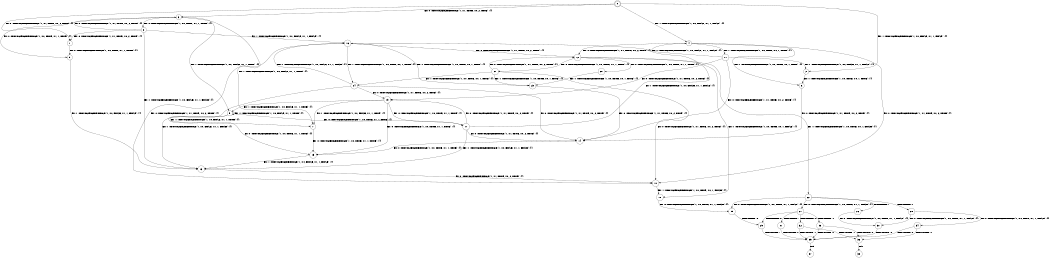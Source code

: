digraph BCG {
size = "7, 10.5";
center = TRUE;
node [shape = circle];
0 [peripheries = 2];
0 -> 1 [label = "EX !0 !ATOMIC_EXCH_BRANCH (1, +1, TRUE, +0, 2, TRUE) !{}"];
0 -> 2 [label = "EX !1 !ATOMIC_EXCH_BRANCH (1, +0, FALSE, +1, 1, FALSE) !{}"];
0 -> 3 [label = "EX !0 !ATOMIC_EXCH_BRANCH (1, +1, TRUE, +0, 2, TRUE) !{}"];
0 -> 4 [label = "EX !1 !ATOMIC_EXCH_BRANCH (1, +0, FALSE, +1, 1, FALSE) !{}"];
1 -> 5 [label = "EX !0 !ATOMIC_EXCH_BRANCH (1, +0, TRUE, +1, 1, TRUE) !{}"];
2 -> 6 [label = "EX !1 !ATOMIC_EXCH_BRANCH (1, +0, TRUE, +0, 1, TRUE) !{}"];
3 -> 5 [label = "EX !0 !ATOMIC_EXCH_BRANCH (1, +0, TRUE, +1, 1, TRUE) !{}"];
3 -> 7 [label = "EX !1 !ATOMIC_EXCH_BRANCH (1, +0, FALSE, +1, 1, TRUE) !{}"];
3 -> 8 [label = "EX !0 !ATOMIC_EXCH_BRANCH (1, +0, TRUE, +1, 1, TRUE) !{}"];
3 -> 9 [label = "EX !1 !ATOMIC_EXCH_BRANCH (1, +0, FALSE, +1, 1, TRUE) !{}"];
4 -> 6 [label = "EX !1 !ATOMIC_EXCH_BRANCH (1, +0, TRUE, +0, 1, TRUE) !{}"];
4 -> 10 [label = "EX !0 !ATOMIC_EXCH_BRANCH (1, +1, TRUE, +0, 2, TRUE) !{}"];
4 -> 11 [label = "EX !1 !ATOMIC_EXCH_BRANCH (1, +0, TRUE, +0, 1, TRUE) !{}"];
4 -> 12 [label = "EX !0 !ATOMIC_EXCH_BRANCH (1, +1, TRUE, +0, 2, TRUE) !{}"];
5 -> 13 [label = "EX !1 !ATOMIC_EXCH_BRANCH (1, +0, FALSE, +1, 1, FALSE) !{}"];
6 -> 14 [label = "EX !0 !ATOMIC_EXCH_BRANCH (1, +1, TRUE, +0, 2, TRUE) !{}"];
7 -> 15 [label = "EX !0 !ATOMIC_EXCH_BRANCH (1, +0, TRUE, +1, 1, TRUE) !{}"];
8 -> 1 [label = "EX !0 !ATOMIC_EXCH_BRANCH (1, +1, TRUE, +0, 2, TRUE) !{}"];
8 -> 13 [label = "EX !1 !ATOMIC_EXCH_BRANCH (1, +0, FALSE, +1, 1, FALSE) !{}"];
8 -> 3 [label = "EX !0 !ATOMIC_EXCH_BRANCH (1, +1, TRUE, +0, 2, TRUE) !{}"];
8 -> 16 [label = "EX !1 !ATOMIC_EXCH_BRANCH (1, +0, FALSE, +1, 1, FALSE) !{}"];
9 -> 15 [label = "EX !0 !ATOMIC_EXCH_BRANCH (1, +0, TRUE, +1, 1, TRUE) !{}"];
9 -> 7 [label = "EX !1 !ATOMIC_EXCH_BRANCH (1, +0, FALSE, +1, 1, TRUE) !{}"];
9 -> 17 [label = "EX !0 !ATOMIC_EXCH_BRANCH (1, +0, TRUE, +1, 1, TRUE) !{}"];
9 -> 9 [label = "EX !1 !ATOMIC_EXCH_BRANCH (1, +0, FALSE, +1, 1, TRUE) !{}"];
10 -> 18 [label = "EX !1 !ATOMIC_EXCH_BRANCH (1, +0, TRUE, +0, 1, FALSE) !{}"];
11 -> 2 [label = "EX !1 !ATOMIC_EXCH_BRANCH (1, +0, FALSE, +1, 1, FALSE) !{}"];
11 -> 14 [label = "EX !0 !ATOMIC_EXCH_BRANCH (1, +1, TRUE, +0, 2, TRUE) !{}"];
11 -> 4 [label = "EX !1 !ATOMIC_EXCH_BRANCH (1, +0, FALSE, +1, 1, FALSE) !{}"];
11 -> 19 [label = "EX !0 !ATOMIC_EXCH_BRANCH (1, +1, TRUE, +0, 2, TRUE) !{}"];
12 -> 20 [label = "EX !0 !ATOMIC_EXCH_BRANCH (1, +0, TRUE, +1, 1, TRUE) !{}"];
12 -> 18 [label = "EX !1 !ATOMIC_EXCH_BRANCH (1, +0, TRUE, +0, 1, FALSE) !{}"];
12 -> 21 [label = "EX !0 !ATOMIC_EXCH_BRANCH (1, +0, TRUE, +1, 1, TRUE) !{}"];
12 -> 22 [label = "EX !1 !ATOMIC_EXCH_BRANCH (1, +0, TRUE, +0, 1, FALSE) !{}"];
13 -> 10 [label = "EX !0 !ATOMIC_EXCH_BRANCH (1, +1, TRUE, +0, 2, TRUE) !{}"];
14 -> 15 [label = "EX !0 !ATOMIC_EXCH_BRANCH (1, +0, TRUE, +1, 1, TRUE) !{}"];
15 -> 13 [label = "EX !1 !ATOMIC_EXCH_BRANCH (1, +0, FALSE, +1, 1, FALSE) !{}"];
16 -> 10 [label = "EX !0 !ATOMIC_EXCH_BRANCH (1, +1, TRUE, +0, 2, TRUE) !{}"];
16 -> 23 [label = "EX !1 !ATOMIC_EXCH_BRANCH (1, +0, TRUE, +0, 1, TRUE) !{}"];
16 -> 12 [label = "EX !0 !ATOMIC_EXCH_BRANCH (1, +1, TRUE, +0, 2, TRUE) !{}"];
16 -> 24 [label = "EX !1 !ATOMIC_EXCH_BRANCH (1, +0, TRUE, +0, 1, TRUE) !{}"];
17 -> 14 [label = "EX !0 !ATOMIC_EXCH_BRANCH (1, +1, TRUE, +0, 2, TRUE) !{}"];
17 -> 13 [label = "EX !1 !ATOMIC_EXCH_BRANCH (1, +0, FALSE, +1, 1, FALSE) !{}"];
17 -> 19 [label = "EX !0 !ATOMIC_EXCH_BRANCH (1, +1, TRUE, +0, 2, TRUE) !{}"];
17 -> 16 [label = "EX !1 !ATOMIC_EXCH_BRANCH (1, +0, FALSE, +1, 1, FALSE) !{}"];
18 -> 25 [label = "EX !0 !ATOMIC_EXCH_BRANCH (1, +0, TRUE, +1, 1, FALSE) !{}"];
19 -> 15 [label = "EX !0 !ATOMIC_EXCH_BRANCH (1, +0, TRUE, +1, 1, TRUE) !{}"];
19 -> 7 [label = "EX !1 !ATOMIC_EXCH_BRANCH (1, +0, FALSE, +1, 1, TRUE) !{}"];
19 -> 17 [label = "EX !0 !ATOMIC_EXCH_BRANCH (1, +0, TRUE, +1, 1, TRUE) !{}"];
19 -> 9 [label = "EX !1 !ATOMIC_EXCH_BRANCH (1, +0, FALSE, +1, 1, TRUE) !{}"];
20 -> 23 [label = "EX !1 !ATOMIC_EXCH_BRANCH (1, +0, TRUE, +0, 1, TRUE) !{}"];
21 -> 10 [label = "EX !0 !ATOMIC_EXCH_BRANCH (1, +1, TRUE, +0, 2, TRUE) !{}"];
21 -> 23 [label = "EX !1 !ATOMIC_EXCH_BRANCH (1, +0, TRUE, +0, 1, TRUE) !{}"];
21 -> 12 [label = "EX !0 !ATOMIC_EXCH_BRANCH (1, +1, TRUE, +0, 2, TRUE) !{}"];
21 -> 24 [label = "EX !1 !ATOMIC_EXCH_BRANCH (1, +0, TRUE, +0, 1, TRUE) !{}"];
22 -> 25 [label = "EX !0 !ATOMIC_EXCH_BRANCH (1, +0, TRUE, +1, 1, FALSE) !{}"];
22 -> 26 [label = "TERMINATE !1"];
22 -> 27 [label = "EX !0 !ATOMIC_EXCH_BRANCH (1, +0, TRUE, +1, 1, FALSE) !{}"];
22 -> 28 [label = "TERMINATE !1"];
23 -> 14 [label = "EX !0 !ATOMIC_EXCH_BRANCH (1, +1, TRUE, +0, 2, TRUE) !{}"];
24 -> 14 [label = "EX !0 !ATOMIC_EXCH_BRANCH (1, +1, TRUE, +0, 2, TRUE) !{}"];
24 -> 13 [label = "EX !1 !ATOMIC_EXCH_BRANCH (1, +0, FALSE, +1, 1, FALSE) !{}"];
24 -> 19 [label = "EX !0 !ATOMIC_EXCH_BRANCH (1, +1, TRUE, +0, 2, TRUE) !{}"];
24 -> 16 [label = "EX !1 !ATOMIC_EXCH_BRANCH (1, +0, FALSE, +1, 1, FALSE) !{}"];
25 -> 29 [label = "TERMINATE !0"];
26 -> 30 [label = "EX !0 !ATOMIC_EXCH_BRANCH (1, +0, TRUE, +1, 1, FALSE) !{}"];
27 -> 29 [label = "TERMINATE !0"];
27 -> 31 [label = "TERMINATE !1"];
27 -> 32 [label = "TERMINATE !0"];
27 -> 33 [label = "TERMINATE !1"];
28 -> 30 [label = "EX !0 !ATOMIC_EXCH_BRANCH (1, +0, TRUE, +1, 1, FALSE) !{}"];
28 -> 34 [label = "EX !0 !ATOMIC_EXCH_BRANCH (1, +0, TRUE, +1, 1, FALSE) !{}"];
29 -> 35 [label = "TERMINATE !1"];
30 -> 35 [label = "TERMINATE !0"];
31 -> 35 [label = "TERMINATE !0"];
32 -> 35 [label = "TERMINATE !1"];
32 -> 36 [label = "TERMINATE !1"];
33 -> 35 [label = "TERMINATE !0"];
33 -> 36 [label = "TERMINATE !0"];
34 -> 35 [label = "TERMINATE !0"];
34 -> 36 [label = "TERMINATE !0"];
35 -> 37 [label = "exit"];
36 -> 38 [label = "exit"];
}
